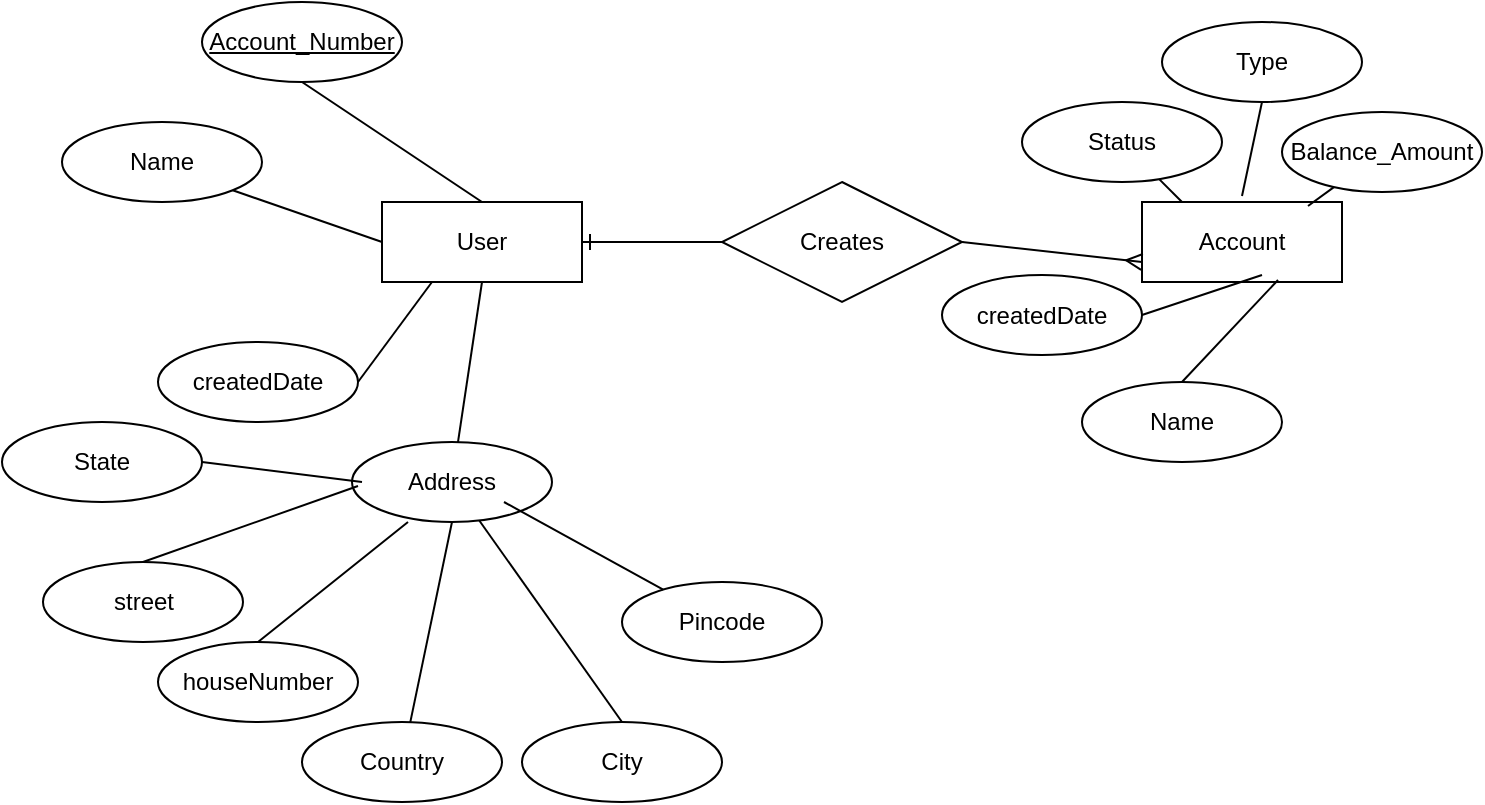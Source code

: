 <mxfile version="14.9.6" type="github"><diagram id="R2lEEEUBdFMjLlhIrx00" name="Page-1"><mxGraphModel dx="782" dy="300" grid="1" gridSize="10" guides="1" tooltips="1" connect="1" arrows="1" fold="1" page="1" pageScale="1" pageWidth="850" pageHeight="1100" math="0" shadow="0" extFonts="Permanent Marker^https://fonts.googleapis.com/css?family=Permanent+Marker"><root><mxCell id="0"/><mxCell id="1" parent="0"/><mxCell id="X8vwEOjIrphDdlbD0qaZ-64" value="User" style="whiteSpace=wrap;html=1;align=center;" vertex="1" parent="1"><mxGeometry x="230" y="460" width="100" height="40" as="geometry"/></mxCell><mxCell id="X8vwEOjIrphDdlbD0qaZ-65" value="Account" style="whiteSpace=wrap;html=1;align=center;" vertex="1" parent="1"><mxGeometry x="610" y="460" width="100" height="40" as="geometry"/></mxCell><mxCell id="X8vwEOjIrphDdlbD0qaZ-66" value="Account_Number" style="ellipse;whiteSpace=wrap;html=1;align=center;fontStyle=4;" vertex="1" parent="1"><mxGeometry x="140" y="360" width="100" height="40" as="geometry"/></mxCell><mxCell id="X8vwEOjIrphDdlbD0qaZ-67" value="" style="endArrow=none;html=1;rounded=0;exitX=0.5;exitY=1;exitDx=0;exitDy=0;entryX=0.5;entryY=0;entryDx=0;entryDy=0;" edge="1" parent="1" source="X8vwEOjIrphDdlbD0qaZ-66" target="X8vwEOjIrphDdlbD0qaZ-64"><mxGeometry relative="1" as="geometry"><mxPoint x="360" y="490" as="sourcePoint"/><mxPoint x="520" y="490" as="targetPoint"/></mxGeometry></mxCell><mxCell id="X8vwEOjIrphDdlbD0qaZ-68" value="Name" style="ellipse;whiteSpace=wrap;html=1;align=center;" vertex="1" parent="1"><mxGeometry x="70" y="420" width="100" height="40" as="geometry"/></mxCell><mxCell id="X8vwEOjIrphDdlbD0qaZ-69" value="Address" style="ellipse;whiteSpace=wrap;html=1;align=center;" vertex="1" parent="1"><mxGeometry x="215" y="580" width="100" height="40" as="geometry"/></mxCell><mxCell id="X8vwEOjIrphDdlbD0qaZ-71" value="" style="endArrow=none;html=1;rounded=0;exitX=1;exitY=1;exitDx=0;exitDy=0;entryX=0;entryY=0.5;entryDx=0;entryDy=0;" edge="1" parent="1" source="X8vwEOjIrphDdlbD0qaZ-68" target="X8vwEOjIrphDdlbD0qaZ-64"><mxGeometry relative="1" as="geometry"><mxPoint x="140" y="430" as="sourcePoint"/><mxPoint x="220" y="470" as="targetPoint"/></mxGeometry></mxCell><mxCell id="X8vwEOjIrphDdlbD0qaZ-73" value="" style="endArrow=none;html=1;rounded=0;entryX=0.5;entryY=1;entryDx=0;entryDy=0;" edge="1" parent="1" source="X8vwEOjIrphDdlbD0qaZ-69" target="X8vwEOjIrphDdlbD0qaZ-64"><mxGeometry relative="1" as="geometry"><mxPoint x="505" y="530" as="sourcePoint"/><mxPoint x="400" y="540" as="targetPoint"/></mxGeometry></mxCell><mxCell id="X8vwEOjIrphDdlbD0qaZ-74" value="houseNumber" style="ellipse;whiteSpace=wrap;html=1;align=center;" vertex="1" parent="1"><mxGeometry x="118" y="680" width="100" height="40" as="geometry"/></mxCell><mxCell id="X8vwEOjIrphDdlbD0qaZ-75" value="" style="endArrow=none;html=1;rounded=0;exitX=0.5;exitY=0;exitDx=0;exitDy=0;" edge="1" parent="1" source="X8vwEOjIrphDdlbD0qaZ-74"><mxGeometry relative="1" as="geometry"><mxPoint x="408" y="630" as="sourcePoint"/><mxPoint x="243" y="620" as="targetPoint"/></mxGeometry></mxCell><mxCell id="X8vwEOjIrphDdlbD0qaZ-76" value="" style="endArrow=none;html=1;rounded=0;" edge="1" parent="1" target="X8vwEOjIrphDdlbD0qaZ-69"><mxGeometry relative="1" as="geometry"><mxPoint x="350" y="720" as="sourcePoint"/><mxPoint x="340" y="830" as="targetPoint"/></mxGeometry></mxCell><mxCell id="X8vwEOjIrphDdlbD0qaZ-77" value="City" style="ellipse;whiteSpace=wrap;html=1;align=center;" vertex="1" parent="1"><mxGeometry x="300" y="720" width="100" height="40" as="geometry"/></mxCell><mxCell id="X8vwEOjIrphDdlbD0qaZ-78" value="State" style="ellipse;whiteSpace=wrap;html=1;align=center;" vertex="1" parent="1"><mxGeometry x="40" y="570" width="100" height="40" as="geometry"/></mxCell><mxCell id="X8vwEOjIrphDdlbD0qaZ-79" value="" style="endArrow=none;html=1;rounded=0;entryX=0.5;entryY=1;entryDx=0;entryDy=0;" edge="1" parent="1" source="X8vwEOjIrphDdlbD0qaZ-80" target="X8vwEOjIrphDdlbD0qaZ-69"><mxGeometry relative="1" as="geometry"><mxPoint x="540" y="680" as="sourcePoint"/><mxPoint x="290" y="620" as="targetPoint"/></mxGeometry></mxCell><mxCell id="X8vwEOjIrphDdlbD0qaZ-80" value="Country" style="ellipse;whiteSpace=wrap;html=1;align=center;" vertex="1" parent="1"><mxGeometry x="190" y="720" width="100" height="40" as="geometry"/></mxCell><mxCell id="X8vwEOjIrphDdlbD0qaZ-81" value="Creates" style="shape=rhombus;perimeter=rhombusPerimeter;whiteSpace=wrap;html=1;align=center;" vertex="1" parent="1"><mxGeometry x="400" y="450" width="120" height="60" as="geometry"/></mxCell><mxCell id="X8vwEOjIrphDdlbD0qaZ-82" value="street" style="ellipse;whiteSpace=wrap;html=1;align=center;" vertex="1" parent="1"><mxGeometry x="60.5" y="640" width="100" height="40" as="geometry"/></mxCell><mxCell id="X8vwEOjIrphDdlbD0qaZ-83" value="" style="endArrow=none;html=1;rounded=0;exitX=0.5;exitY=0;exitDx=0;exitDy=0;entryX=0;entryY=0.5;entryDx=0;entryDy=0;" edge="1" parent="1" source="X8vwEOjIrphDdlbD0qaZ-82"><mxGeometry relative="1" as="geometry"><mxPoint x="350.5" y="590" as="sourcePoint"/><mxPoint x="218" y="602" as="targetPoint"/></mxGeometry></mxCell><mxCell id="X8vwEOjIrphDdlbD0qaZ-84" value="" style="endArrow=none;html=1;rounded=0;exitX=1;exitY=0.5;exitDx=0;exitDy=0;" edge="1" parent="1" source="X8vwEOjIrphDdlbD0qaZ-78"><mxGeometry relative="1" as="geometry"><mxPoint x="300" y="550" as="sourcePoint"/><mxPoint x="220" y="600" as="targetPoint"/></mxGeometry></mxCell><mxCell id="X8vwEOjIrphDdlbD0qaZ-85" value="Pincode" style="ellipse;whiteSpace=wrap;html=1;align=center;" vertex="1" parent="1"><mxGeometry x="350" y="650" width="100" height="40" as="geometry"/></mxCell><mxCell id="X8vwEOjIrphDdlbD0qaZ-86" value="" style="endArrow=none;html=1;rounded=0;" edge="1" parent="1" target="X8vwEOjIrphDdlbD0qaZ-85"><mxGeometry relative="1" as="geometry"><mxPoint x="291" y="610" as="sourcePoint"/><mxPoint x="460" y="650" as="targetPoint"/></mxGeometry></mxCell><mxCell id="X8vwEOjIrphDdlbD0qaZ-87" value="" style="fontSize=12;html=1;endArrow=ERmany;exitX=1;exitY=0.5;exitDx=0;exitDy=0;entryX=0;entryY=0.75;entryDx=0;entryDy=0;" edge="1" parent="1" source="X8vwEOjIrphDdlbD0qaZ-81" target="X8vwEOjIrphDdlbD0qaZ-65"><mxGeometry width="100" height="100" relative="1" as="geometry"><mxPoint x="330" y="600" as="sourcePoint"/><mxPoint x="430" y="500" as="targetPoint"/></mxGeometry></mxCell><mxCell id="X8vwEOjIrphDdlbD0qaZ-88" value="Status" style="ellipse;whiteSpace=wrap;html=1;align=center;" vertex="1" parent="1"><mxGeometry x="550" y="410" width="100" height="40" as="geometry"/></mxCell><mxCell id="X8vwEOjIrphDdlbD0qaZ-89" value="" style="endArrow=none;html=1;rounded=0;entryX=0;entryY=0.5;entryDx=0;entryDy=0;" edge="1" parent="1" source="X8vwEOjIrphDdlbD0qaZ-88"><mxGeometry relative="1" as="geometry"><mxPoint x="540" y="410" as="sourcePoint"/><mxPoint x="630" y="460" as="targetPoint"/></mxGeometry></mxCell><mxCell id="X8vwEOjIrphDdlbD0qaZ-90" value="Type" style="ellipse;whiteSpace=wrap;html=1;align=center;" vertex="1" parent="1"><mxGeometry x="620" y="370" width="100" height="40" as="geometry"/></mxCell><mxCell id="X8vwEOjIrphDdlbD0qaZ-91" value="" style="endArrow=none;html=1;rounded=0;exitX=0.5;exitY=1;exitDx=0;exitDy=0;" edge="1" parent="1" source="X8vwEOjIrphDdlbD0qaZ-90"><mxGeometry relative="1" as="geometry"><mxPoint x="600" y="360" as="sourcePoint"/><mxPoint x="660" y="457" as="targetPoint"/></mxGeometry></mxCell><mxCell id="X8vwEOjIrphDdlbD0qaZ-92" value="Balance_Amount" style="ellipse;whiteSpace=wrap;html=1;align=center;" vertex="1" parent="1"><mxGeometry x="680" y="415" width="100" height="40" as="geometry"/></mxCell><mxCell id="X8vwEOjIrphDdlbD0qaZ-93" value="" style="endArrow=none;html=1;rounded=0;entryX=0.83;entryY=0.05;entryDx=0;entryDy=0;entryPerimeter=0;" edge="1" parent="1" source="X8vwEOjIrphDdlbD0qaZ-92" target="X8vwEOjIrphDdlbD0qaZ-65"><mxGeometry relative="1" as="geometry"><mxPoint x="670" y="415" as="sourcePoint"/><mxPoint x="760" y="465" as="targetPoint"/></mxGeometry></mxCell><mxCell id="X8vwEOjIrphDdlbD0qaZ-96" value="" style="edgeStyle=entityRelationEdgeStyle;fontSize=12;html=1;endArrow=ERone;endFill=1;exitX=0;exitY=0.5;exitDx=0;exitDy=0;entryX=1;entryY=0.5;entryDx=0;entryDy=0;" edge="1" parent="1" source="X8vwEOjIrphDdlbD0qaZ-81" target="X8vwEOjIrphDdlbD0qaZ-64"><mxGeometry width="100" height="100" relative="1" as="geometry"><mxPoint x="520" y="500" as="sourcePoint"/><mxPoint x="620" y="400" as="targetPoint"/></mxGeometry></mxCell><mxCell id="X8vwEOjIrphDdlbD0qaZ-190" value="createdDate" style="ellipse;whiteSpace=wrap;html=1;align=center;" vertex="1" parent="1"><mxGeometry x="118" y="530" width="100" height="40" as="geometry"/></mxCell><mxCell id="X8vwEOjIrphDdlbD0qaZ-191" value="" style="endArrow=none;html=1;rounded=0;exitX=1;exitY=0.5;exitDx=0;exitDy=0;entryX=0.25;entryY=1;entryDx=0;entryDy=0;" edge="1" source="X8vwEOjIrphDdlbD0qaZ-190" parent="1" target="X8vwEOjIrphDdlbD0qaZ-64"><mxGeometry relative="1" as="geometry"><mxPoint x="408" y="540" as="sourcePoint"/><mxPoint x="278" y="530" as="targetPoint"/></mxGeometry></mxCell><mxCell id="X8vwEOjIrphDdlbD0qaZ-192" value="" style="endArrow=none;html=1;rounded=0;exitX=1;exitY=0.5;exitDx=0;exitDy=0;entryX=0;entryY=0.5;entryDx=0;entryDy=0;" edge="1" source="X8vwEOjIrphDdlbD0qaZ-193" parent="1"><mxGeometry relative="1" as="geometry"><mxPoint x="800" y="506.5" as="sourcePoint"/><mxPoint x="670" y="496.5" as="targetPoint"/></mxGeometry></mxCell><mxCell id="X8vwEOjIrphDdlbD0qaZ-193" value="createdDate" style="ellipse;whiteSpace=wrap;html=1;align=center;" vertex="1" parent="1"><mxGeometry x="510" y="496.5" width="100" height="40" as="geometry"/></mxCell><mxCell id="X8vwEOjIrphDdlbD0qaZ-194" value="Name" style="ellipse;whiteSpace=wrap;html=1;align=center;" vertex="1" parent="1"><mxGeometry x="580" y="550" width="100" height="40" as="geometry"/></mxCell><mxCell id="X8vwEOjIrphDdlbD0qaZ-195" value="" style="endArrow=none;html=1;rounded=0;exitX=0.5;exitY=0;exitDx=0;exitDy=0;entryX=0.68;entryY=0.975;entryDx=0;entryDy=0;entryPerimeter=0;" edge="1" source="X8vwEOjIrphDdlbD0qaZ-194" parent="1" target="X8vwEOjIrphDdlbD0qaZ-65"><mxGeometry relative="1" as="geometry"><mxPoint x="650" y="560" as="sourcePoint"/><mxPoint x="740" y="610" as="targetPoint"/></mxGeometry></mxCell></root></mxGraphModel></diagram></mxfile>